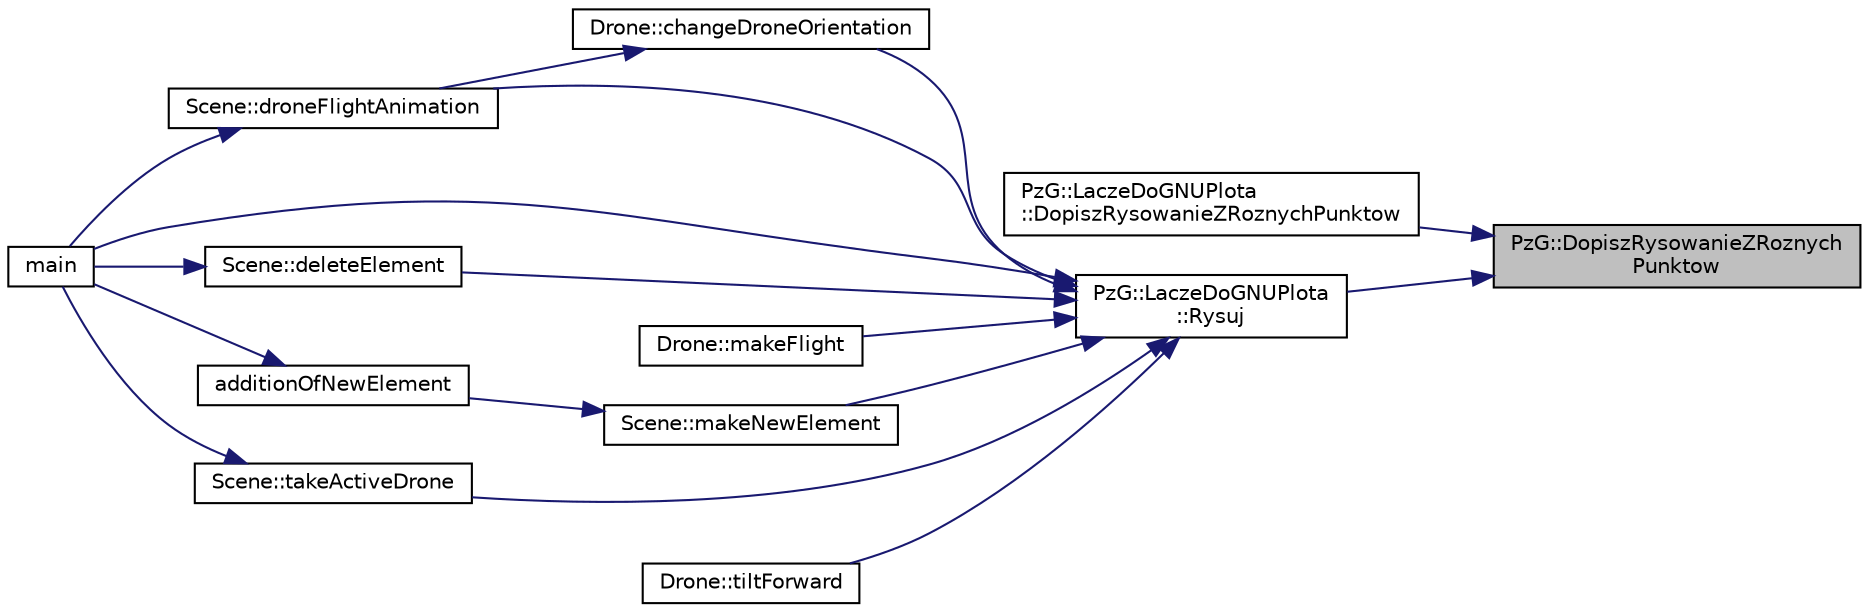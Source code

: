 digraph "PzG::DopiszRysowanieZRoznychPunktow"
{
 // LATEX_PDF_SIZE
  edge [fontname="Helvetica",fontsize="10",labelfontname="Helvetica",labelfontsize="10"];
  node [fontname="Helvetica",fontsize="10",shape=record];
  rankdir="RL";
  Node1 [label="PzG::DopiszRysowanieZRoznych\lPunktow",height=0.2,width=0.4,color="black", fillcolor="grey75", style="filled", fontcolor="black",tooltip="Dodaje do listy rysowanych punktów, punkty o różnych rozmiarach."];
  Node1 -> Node2 [dir="back",color="midnightblue",fontsize="10",style="solid",fontname="Helvetica"];
  Node2 [label="PzG::LaczeDoGNUPlota\l::DopiszRysowanieZRoznychPunktow",height=0.2,width=0.4,color="black", fillcolor="white", style="filled",URL="$class_pz_g_1_1_lacze_do_g_n_u_plota.html#aee10e48fe1b9fba6e2897b4ccfa27aef",tooltip="Tworzy listę parametrów umożliwiających rysowanie brył z plików."];
  Node1 -> Node3 [dir="back",color="midnightblue",fontsize="10",style="solid",fontname="Helvetica"];
  Node3 [label="PzG::LaczeDoGNUPlota\l::Rysuj",height=0.2,width=0.4,color="black", fillcolor="white", style="filled",URL="$class_pz_g_1_1_lacze_do_g_n_u_plota.html#a065f5b8402737cc62b0ad4f66d028335",tooltip="Generuje polecenie rysowania i przesyła je do gnuplota."];
  Node3 -> Node4 [dir="back",color="midnightblue",fontsize="10",style="solid",fontname="Helvetica"];
  Node4 [label="Drone::changeDroneOrientation",height=0.2,width=0.4,color="black", fillcolor="white", style="filled",URL="$class_drone.html#af13b8aacbf7d640cf684c172541d47c0",tooltip="Funkcja przemieszcza drona wokol wlasnej osi o podany kat."];
  Node4 -> Node5 [dir="back",color="midnightblue",fontsize="10",style="solid",fontname="Helvetica"];
  Node5 [label="Scene::droneFlightAnimation",height=0.2,width=0.4,color="black", fillcolor="white", style="filled",URL="$class_scene.html#ad045dbcdcb99b8ab9f79a177ea3d2fc0",tooltip="Funkcja wykonuje animacje lotu drona."];
  Node5 -> Node6 [dir="back",color="midnightblue",fontsize="10",style="solid",fontname="Helvetica"];
  Node6 [label="main",height=0.2,width=0.4,color="black", fillcolor="white", style="filled",URL="$main_8cpp.html#ae66f6b31b5ad750f1fe042a706a4e3d4",tooltip=" "];
  Node3 -> Node7 [dir="back",color="midnightblue",fontsize="10",style="solid",fontname="Helvetica"];
  Node7 [label="Scene::deleteElement",height=0.2,width=0.4,color="black", fillcolor="white", style="filled",URL="$class_scene.html#aa517ec4aaf54f2d343f685f4dbc51d12",tooltip="Funkcja usuwa element ze sceny."];
  Node7 -> Node6 [dir="back",color="midnightblue",fontsize="10",style="solid",fontname="Helvetica"];
  Node3 -> Node5 [dir="back",color="midnightblue",fontsize="10",style="solid",fontname="Helvetica"];
  Node3 -> Node6 [dir="back",color="midnightblue",fontsize="10",style="solid",fontname="Helvetica"];
  Node3 -> Node8 [dir="back",color="midnightblue",fontsize="10",style="solid",fontname="Helvetica"];
  Node8 [label="Drone::makeFlight",height=0.2,width=0.4,color="black", fillcolor="white", style="filled",URL="$class_drone.html#a63b11fe22ddf9bf8227fa69494ec5fd1",tooltip="Funkcja wykonuje lot drona."];
  Node3 -> Node9 [dir="back",color="midnightblue",fontsize="10",style="solid",fontname="Helvetica"];
  Node9 [label="Scene::makeNewElement",height=0.2,width=0.4,color="black", fillcolor="white", style="filled",URL="$class_scene.html#accf89b973c76b08d23d3c3eb0bc48935",tooltip="Funkcja dodaje nowy element powierzchni."];
  Node9 -> Node10 [dir="back",color="midnightblue",fontsize="10",style="solid",fontname="Helvetica"];
  Node10 [label="additionOfNewElement",height=0.2,width=0.4,color="black", fillcolor="white", style="filled",URL="$_user_interface_8cpp.html#af1775f251a1d11787b7374363c23b92e",tooltip="Funkcja pyta użytkownika o położenie oraz skale nowego elementu, oraz jaki to ma być element i wywołu..."];
  Node10 -> Node6 [dir="back",color="midnightblue",fontsize="10",style="solid",fontname="Helvetica"];
  Node3 -> Node11 [dir="back",color="midnightblue",fontsize="10",style="solid",fontname="Helvetica"];
  Node11 [label="Scene::takeActiveDrone",height=0.2,width=0.4,color="black", fillcolor="white", style="filled",URL="$class_scene.html#afef0ce71ec071c41994719872b9113e0",tooltip="Funkcja pozwala na wybranie przez użytkownika aktywnego drona."];
  Node11 -> Node6 [dir="back",color="midnightblue",fontsize="10",style="solid",fontname="Helvetica"];
  Node3 -> Node12 [dir="back",color="midnightblue",fontsize="10",style="solid",fontname="Helvetica"];
  Node12 [label="Drone::tiltForward",height=0.2,width=0.4,color="black", fillcolor="white", style="filled",URL="$class_drone.html#aadefef0ff5b551bcd18f5a2504b39923",tooltip="Funkcja pochyla drona w kierunku lotu."];
}
